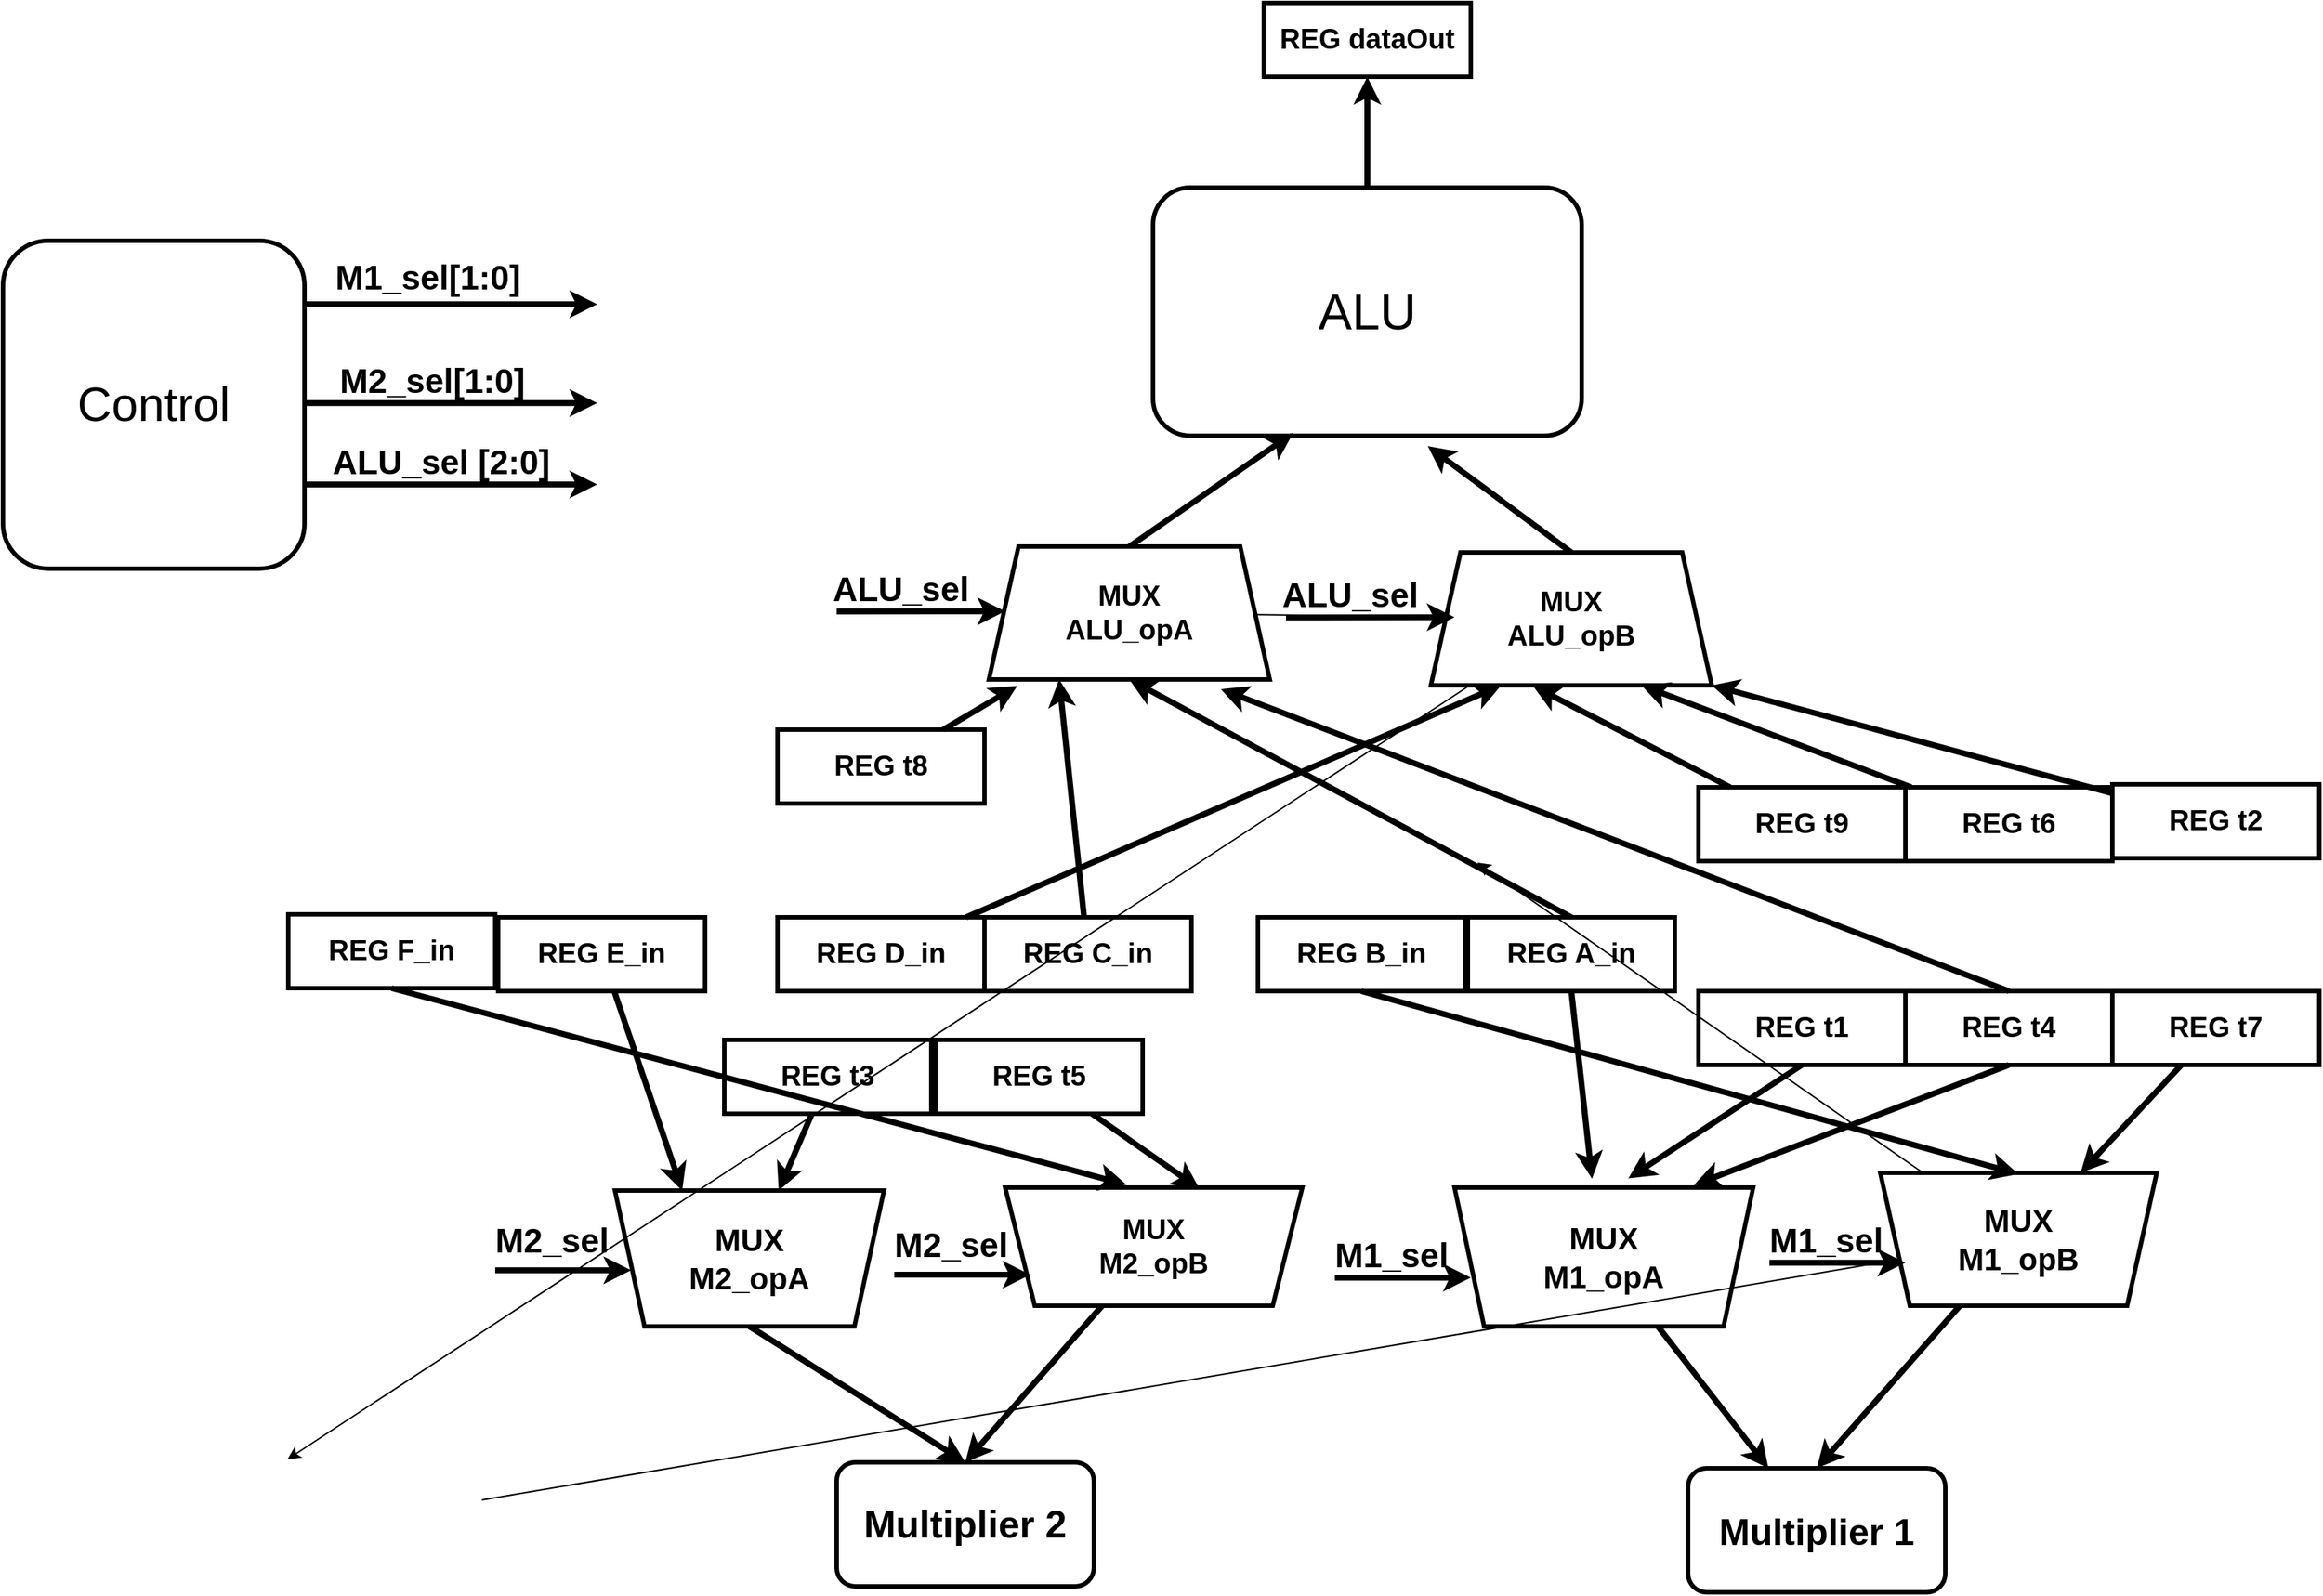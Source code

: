 <mxfile>
    <diagram id="VHv5Z9Z1dYZAGBWm9VqF" name="Page-1">
        <mxGraphModel dx="2000" dy="2868" grid="0" gridSize="10" guides="1" tooltips="1" connect="1" arrows="1" fold="1" page="0" pageScale="1" pageWidth="850" pageHeight="1100" background="#FFFFFF" math="0" shadow="0">
            <root>
                <mxCell id="0"/>
                <mxCell id="1" parent="0"/>
                <mxCell id="2" value="&lt;font style=&quot;font-size: 25px;&quot; color=&quot;#000000&quot;&gt;&lt;b&gt;Multiplier 1&lt;/b&gt;&lt;/font&gt;" style="rounded=1;whiteSpace=wrap;html=1;fillColor=none;strokeColor=#000000;strokeWidth=3;" parent="1" vertex="1">
                    <mxGeometry x="1112" y="276" width="174" height="84" as="geometry"/>
                </mxCell>
                <mxCell id="88" style="edgeStyle=none;html=1;entryX=0.5;entryY=1;entryDx=0;entryDy=0;strokeColor=#000000;strokeWidth=4;fontSize=34;fontColor=#000000;" edge="1" parent="1" source="4" target="33">
                    <mxGeometry relative="1" as="geometry"/>
                </mxCell>
                <mxCell id="4" value="&lt;font style=&quot;font-size: 34px;&quot; color=&quot;#000000&quot;&gt;ALU&lt;/font&gt;" style="rounded=1;whiteSpace=wrap;html=1;fillColor=none;strokeColor=#000000;strokeWidth=3;" parent="1" vertex="1">
                    <mxGeometry x="750" y="-591" width="290" height="168" as="geometry"/>
                </mxCell>
                <mxCell id="8" value="" style="edgeStyle=none;html=1;fontSize=19;fontColor=#000000;startArrow=none;" parent="1" edge="1" source="12">
                    <mxGeometry relative="1" as="geometry">
                        <mxPoint x="296" y="297.526" as="sourcePoint"/>
                        <mxPoint x="969.549" y="-134" as="targetPoint"/>
                    </mxGeometry>
                </mxCell>
                <mxCell id="10" value="" style="edgeStyle=none;html=1;fontSize=19;fontColor=#000000;startArrow=none;" parent="1" source="11" edge="1">
                    <mxGeometry relative="1" as="geometry">
                        <mxPoint x="164.444" y="270" as="targetPoint"/>
                    </mxGeometry>
                </mxCell>
                <mxCell id="78" style="edgeStyle=none;html=1;exitX=0.5;exitY=0;exitDx=0;exitDy=0;entryX=0.327;entryY=0.989;entryDx=0;entryDy=0;entryPerimeter=0;strokeColor=#000000;strokeWidth=4;fontSize=23;fontColor=#000000;" edge="1" parent="1" source="9" target="4">
                    <mxGeometry relative="1" as="geometry"/>
                </mxCell>
                <mxCell id="9" value="&lt;b&gt;MUX &lt;br&gt;ALU_opA&lt;/b&gt;" style="shape=trapezoid;perimeter=trapezoidPerimeter;whiteSpace=wrap;html=1;fixedSize=1;rounded=0;strokeColor=#000000;strokeWidth=3;fontSize=19;fontColor=#000000;fillColor=none;rotation=0;direction=east;" parent="1" vertex="1">
                    <mxGeometry x="639" y="-348" width="190" height="90" as="geometry"/>
                </mxCell>
                <mxCell id="69" style="edgeStyle=none;html=1;strokeColor=#000000;strokeWidth=4;fontSize=23;fontColor=#000000;" edge="1" parent="1" source="13" target="2">
                    <mxGeometry relative="1" as="geometry"/>
                </mxCell>
                <mxCell id="13" value="&lt;font style=&quot;font-size: 21px;&quot;&gt;&lt;b&gt;MUX &lt;br&gt;M1_opA&lt;/b&gt;&lt;/font&gt;" style="shape=trapezoid;perimeter=trapezoidPerimeter;whiteSpace=wrap;html=1;fixedSize=1;rounded=0;strokeColor=#000000;strokeWidth=3;fontSize=19;fontColor=#000000;fillColor=none;rotation=0;direction=west;" vertex="1" parent="1">
                    <mxGeometry x="954" y="86" width="202" height="94" as="geometry"/>
                </mxCell>
                <mxCell id="76" style="edgeStyle=none;html=1;entryX=0.5;entryY=0;entryDx=0;entryDy=0;strokeColor=#000000;strokeWidth=4;fontSize=23;fontColor=#000000;" edge="1" parent="1" source="14" target="63">
                    <mxGeometry relative="1" as="geometry"/>
                </mxCell>
                <mxCell id="14" value="&lt;font style=&quot;font-size: 19px;&quot;&gt;&lt;b&gt;MUX &lt;br&gt;M2_opB&lt;/b&gt;&lt;/font&gt;" style="shape=trapezoid;perimeter=trapezoidPerimeter;whiteSpace=wrap;html=1;fixedSize=1;rounded=0;strokeColor=#000000;strokeWidth=3;fontSize=19;fontColor=#000000;fillColor=none;rotation=0;direction=west;" vertex="1" parent="1">
                    <mxGeometry x="650" y="86" width="201" height="80" as="geometry"/>
                </mxCell>
                <mxCell id="75" style="edgeStyle=none;html=1;exitX=0.5;exitY=0;exitDx=0;exitDy=0;entryX=0.5;entryY=0;entryDx=0;entryDy=0;strokeColor=#000000;strokeWidth=4;fontSize=23;fontColor=#000000;" edge="1" parent="1" source="15" target="63">
                    <mxGeometry relative="1" as="geometry"/>
                </mxCell>
                <mxCell id="15" value="&lt;font style=&quot;font-size: 21px;&quot;&gt;&lt;b&gt;MUX &lt;br&gt;M2_opA&lt;/b&gt;&lt;/font&gt;" style="shape=trapezoid;perimeter=trapezoidPerimeter;whiteSpace=wrap;html=1;fixedSize=1;rounded=0;strokeColor=#000000;strokeWidth=3;fontSize=19;fontColor=#000000;fillColor=none;rotation=0;direction=west;" vertex="1" parent="1">
                    <mxGeometry x="386" y="88" width="182" height="92" as="geometry"/>
                </mxCell>
                <mxCell id="60" style="edgeStyle=none;html=1;exitX=0.5;exitY=1;exitDx=0;exitDy=0;strokeColor=#000000;strokeWidth=4;fontSize=23;fontColor=#000000;entryX=0.198;entryY=1.019;entryDx=0;entryDy=0;entryPerimeter=0;" edge="1" parent="1" source="17" target="13">
                    <mxGeometry relative="1" as="geometry">
                        <mxPoint x="1055" y="86" as="targetPoint"/>
                    </mxGeometry>
                </mxCell>
                <mxCell id="81" style="edgeStyle=none;html=1;entryX=0.826;entryY=1.073;entryDx=0;entryDy=0;entryPerimeter=0;strokeColor=#000000;strokeWidth=4;fontSize=23;fontColor=#000000;exitX=0.5;exitY=0;exitDx=0;exitDy=0;" edge="1" parent="1" source="17" target="9">
                    <mxGeometry relative="1" as="geometry"/>
                </mxCell>
                <mxCell id="17" value="&lt;b&gt;&lt;font style=&quot;font-size: 19px;&quot; color=&quot;#000000&quot;&gt;REG t4&lt;/font&gt;&lt;span style=&quot;color: rgba(0, 0, 0, 0); font-family: monospace; text-align: start; font-size: 0px;&quot;&gt;%3CmxGraphModel%3E%3Croot%3E%3CmxCell%20id%3D%220%22%2F%3E%3CmxCell%20id%3D%221%22%20parent%3D%220%22%2F%3E%3CmxCell%20id%3D%222%22%20value%3D%22%26lt%3Bfont%20style%3D%26quot%3Bfont-size%3A%2019px%3B%26quot%3B%20color%3D%26quot%3B%23000000%26quot%3B%26gt%3BMultiplier%201%26lt%3B%2Ffont%26gt%3B%22%20style%3D%22rounded%3D1%3BwhiteSpace%3Dwrap%3Bhtml%3D1%3BfillColor%3Dnone%3BstrokeColor%3D%23000000%3BstrokeWidth%3D3%3B%22%20vertex%3D%221%22%20parent%3D%221%22%3E%3CmxGeometry%20x%3D%22220%22%20y%3D%22680%22%20width%3D%22140%22%20height%3D%2250%22%20as%3D%22geometry%22%2F%3E%3C%2FmxCell%3E%3C%2Froot%3E%3C%2FmxGraphModel%3E&lt;/span&gt;&lt;/b&gt;" style="rounded=0;whiteSpace=wrap;html=1;fillColor=none;strokeColor=#000000;strokeWidth=3;" vertex="1" parent="1">
                    <mxGeometry x="1259" y="-47" width="140" height="50" as="geometry"/>
                </mxCell>
                <mxCell id="74" style="edgeStyle=none;html=1;strokeColor=#000000;strokeWidth=4;fontSize=23;fontColor=#000000;entryX=0.346;entryY=0.989;entryDx=0;entryDy=0;entryPerimeter=0;" edge="1" parent="1" source="18" target="14">
                    <mxGeometry relative="1" as="geometry"/>
                </mxCell>
                <mxCell id="18" value="&lt;b&gt;&lt;font style=&quot;font-size: 19px;&quot; color=&quot;#000000&quot;&gt;REG t5&lt;/font&gt;&lt;span style=&quot;color: rgba(0, 0, 0, 0); font-family: monospace; font-size: 0px; text-align: start;&quot;&gt;%3CmxGraphModel%3E%3Croot%3E%3CmxCell%20id%3D%220%22%2F%3E%3CmxCell%20id%3D%221%22%20parent%3D%220%22%2F%3E%3CmxCell%20id%3D%222%22%20value%3D%22%26lt%3Bfont%20style%3D%26quot%3Bfont-size%3A%2019px%3B%26quot%3B%20color%3D%26quot%3B%23000000%26quot%3B%26gt%3BMultiplier%201%26lt%3B%2Ffont%26gt%3B%22%20style%3D%22rounded%3D1%3BwhiteSpace%3Dwrap%3Bhtml%3D1%3BfillColor%3Dnone%3BstrokeColor%3D%23000000%3BstrokeWidth%3D3%3B%22%20vertex%3D%221%22%20parent%3D%221%22%3E%3CmxGeometry%20x%3D%22220%22%20y%3D%22680%22%20width%3D%22140%22%20height%3D%2250%22%20as%3D%22geometry%22%2F%3E%3C%2FmxCell%3E%3C%2Froot%3E%3C%2FmxGraphModel%3E&lt;/span&gt;&lt;/b&gt;" style="rounded=0;whiteSpace=wrap;html=1;fillColor=none;strokeColor=#000000;strokeWidth=3;" vertex="1" parent="1">
                    <mxGeometry x="603" y="-14" width="140" height="50" as="geometry"/>
                </mxCell>
                <mxCell id="85" style="edgeStyle=none;html=1;entryX=0.75;entryY=1;entryDx=0;entryDy=0;strokeColor=#000000;strokeWidth=4;fontSize=23;fontColor=#000000;" edge="1" parent="1" source="19" target="11">
                    <mxGeometry relative="1" as="geometry"/>
                </mxCell>
                <mxCell id="19" value="&lt;b&gt;&lt;font style=&quot;font-size: 19px;&quot; color=&quot;#000000&quot;&gt;REG t6&lt;/font&gt;&lt;span style=&quot;color: rgba(0, 0, 0, 0); font-family: monospace; font-size: 0px; text-align: start;&quot;&gt;%3E%3Croot%3E%3CmxCell%20id%3D%220%22%2F%3E%3CmxCell%20id%3D%221%22%20parent%3D%220%22%2F%3E%3CmxCell%20id%3D%222%22%20value%3D%22%26lt%3Bfont%20style%3D%26quot%3Bfont-size%3A%2019px%3B%26quot%3B%20color%3D%26quot%3B%23000000%26quot%3B%26gt%3BMultiplier%201%26lt%3B%2Ffont%26gt%3B%22%20style%3D%22rounded%3D1%3BwhiteSpace%3Dwrap%3Bhtml%3D1%3BfillColor%3Dnone%3BstrokeColor%3D%23000000%3BstrokeWidth%3D3%3B%22%20vertex%3D%221%22%20parent%3D%221%22%3E%3CmxGeometry%20x%3D%22220%22%20y%3D%22680%22%20width%3D%22140%22%20height%3D%2250%22%20as%3D%22geometry%22%2F%3E%3C%2FmxCell%3E%3C%2Froot%3E%3C%2FmxGraphModel%3E&lt;/span&gt;&lt;/b&gt;" style="rounded=0;whiteSpace=wrap;html=1;fillColor=none;strokeColor=#000000;strokeWidth=3;" vertex="1" parent="1">
                    <mxGeometry x="1259" y="-185" width="140" height="50" as="geometry"/>
                </mxCell>
                <mxCell id="59" style="edgeStyle=none;html=1;exitX=0.5;exitY=1;exitDx=0;exitDy=0;strokeColor=#000000;strokeWidth=4;fontSize=23;fontColor=#000000;entryX=0.418;entryY=1.066;entryDx=0;entryDy=0;entryPerimeter=0;" edge="1" parent="1" source="20" target="13">
                    <mxGeometry relative="1" as="geometry">
                        <mxPoint x="1094" y="86" as="targetPoint"/>
                    </mxGeometry>
                </mxCell>
                <mxCell id="20" value="&lt;b&gt;&lt;font style=&quot;font-size: 19px;&quot; color=&quot;#000000&quot;&gt;REG t1&lt;/font&gt;&lt;span style=&quot;color: rgba(0, 0, 0, 0); font-family: monospace; text-align: start; font-size: 0px;&quot;&gt;%3CmxGraphModel%3E%3Croot%3E%3CmxCell%20id%3D%220%22%2F%3E%3CmxCell%20id%3D%221%22%20parent%3D%220%22%2F%3E%3CmxCell%20id%3D%222%22%20value%3D%22%26lt%3Bfont%20style%3D%26quot%3Bfont-size%3A%2019px%3B%26quot%3B%20color%3D%26quot%3B%23000000%26quot%3B%26gt%3BMultiplier%201%26lt%3B%2Ffont%26gt%3B%22%20style%3D%22rounded%3D1%3BwhiteSpace%3Dwrap%3Bhtml%3D1%3BfillColor%3Dnone%3BstrokeColor%3D%23000000%3BstrokeWidth%3D3%3B%22%20vertex%3D%221%22%20parent%3D%221%22%3E%3CmxGeometry%20x%3D%22220%22%20y%3D%22680%22%20width%3D%22140%22%20height%3D%2250%22%20as%3D%22geometry%22%2F%3E%3C%2FmxCell%3E%3C%2Froot%3E%3C%2FmxGraphModel%3E&lt;/span&gt;&lt;/b&gt;" style="rounded=0;whiteSpace=wrap;html=1;fillColor=none;strokeColor=#000000;strokeWidth=3;" vertex="1" parent="1">
                    <mxGeometry x="1119" y="-47" width="140" height="50" as="geometry"/>
                </mxCell>
                <mxCell id="86" style="edgeStyle=none;html=1;entryX=1;entryY=1;entryDx=0;entryDy=0;strokeColor=#000000;strokeWidth=4;fontSize=23;fontColor=#000000;" edge="1" parent="1" source="21" target="11">
                    <mxGeometry relative="1" as="geometry"/>
                </mxCell>
                <mxCell id="21" value="&lt;b&gt;&lt;font style=&quot;font-size: 19px;&quot; color=&quot;#000000&quot;&gt;REG t2&lt;/font&gt;&lt;span style=&quot;color: rgba(0, 0, 0, 0); font-family: monospace; font-size: 0px; text-align: start;&quot;&gt;%3CmxGraphModel%3E%3Croot%3E%3CmxCell%20id%3D%220%22%2F%3E%3CmxCell%20id%3D%221%22%20parent%3D%220%22%2F%3E%3CmxCell%20id%3D%222%22%20value%3D%22%26lt%3Bfont%20style%3D%26quot%3Bfont-size%3A%2019px%3B%26quot%3B%20color%3D%26quot%3B%23000000%26quot%3B%26gt%3BMultiplier%201%26lt%3B%2Ffont%26gt%3B%22%20style%3D%22rounded%3D1%3BwhiteSpace%3Dwrap%3Bhtml%3D1%3BfillColor%3Dnone%3BstrokeColor%3D%23000000%3BstrokeWidth%3D3%3B%22%20vertex%3D%221%22%20parent%3D%221%22%3E%3CmxGeometry%20x%3D%22220%22%20y%3D%22680%22%20width%3D%22140%22%20height%3D%2250%22%20as%3D%22geometry%22%2F%3E%3C%2FmxCell%3E%3C%2Froot%3E%3C%2FmxGraphModel%3E&lt;/span&gt;&lt;/b&gt;" style="rounded=0;whiteSpace=wrap;html=1;fillColor=none;strokeColor=#000000;strokeWidth=3;" vertex="1" parent="1">
                    <mxGeometry x="1399" y="-187" width="140" height="50" as="geometry"/>
                </mxCell>
                <mxCell id="72" style="edgeStyle=none;html=1;strokeColor=#000000;strokeWidth=4;fontSize=23;fontColor=#000000;" edge="1" parent="1" source="22" target="15">
                    <mxGeometry relative="1" as="geometry"/>
                </mxCell>
                <mxCell id="22" value="&lt;b&gt;&lt;font style=&quot;font-size: 19px;&quot; color=&quot;#000000&quot;&gt;REG t3&lt;/font&gt;&lt;span style=&quot;color: rgba(0, 0, 0, 0); font-family: monospace; font-size: 0px; text-align: start;&quot;&gt;3CmxGraphModel%3E%3Croot%3E%3CmxCell%20id%3D%220%22%2F%3E%3CmxCell%20id%3D%221%22%20parent%3D%220%22%2F%3E%3CmxCell%20id%3D%222%22%20value%3D%22%26lt%3Bfont%20style%3D%26quot%3Bfont-size%3A%2019px%3B%26quot%3B%20color%3D%26quot%3B%23000000%26quot%3B%26gt%3BMultiplier%201%26lt%3B%2Ffont%26gt%3B%22%20style%3D%22rounded%3D1%3BwhiteSpace%3Dwrap%3Bhtml%3D1%3BfillColor%3Dnone%3BstrokeColor%3D%23000000%3BstrokeWidth%3D3%3B%22%20vertex%3D%221%22%20parent%3D%221%22%3E%3CmxGeometry%20x%3D%22220%22%20y%3D%22680%22%20width%3D%22140%22%20height%3D%2250%22%20as%3D%22geometry%22%2F%3E%3C%2FmxCell%3E%3C%2Froot%3E%3C%2FmxGraphModel%3E&lt;/span&gt;&lt;/b&gt;" style="rounded=0;whiteSpace=wrap;html=1;fillColor=none;strokeColor=#000000;strokeWidth=3;" vertex="1" parent="1">
                    <mxGeometry x="460" y="-14" width="140" height="50" as="geometry"/>
                </mxCell>
                <mxCell id="62" style="edgeStyle=none;html=1;strokeColor=#000000;strokeWidth=4;fontSize=23;fontColor=#000000;" edge="1" parent="1" source="23" target="12">
                    <mxGeometry relative="1" as="geometry"/>
                </mxCell>
                <mxCell id="23" value="&lt;b&gt;&lt;font style=&quot;font-size: 19px;&quot; color=&quot;#000000&quot;&gt;REG t7&lt;/font&gt;&lt;span style=&quot;color: rgba(0, 0, 0, 0); font-family: monospace; font-size: 0px; text-align: start;&quot;&gt;%3CmxGraphModel%3E%3Croot%3E%3CmxCell%20id%3D%220%22%2F%3E%3CmxCell%20id%3D%221%22%20parent%3D%220%22%2F%3E%3CmxCell%20id%3D%222%22%20value%3D%22%26lt%3Bfont%20style%3D%26quot%3Bfont-size%3A%2019px%3B%26quot%3B%20color%3D%26quot%3B%23000000%26quot%3B%26gt%3BMultiplier%201%26lt%3B%2Ffont%26gt%3B%22%20style%3D%22rounded%3D1%3BwhiteSpace%3Dwrap%3Bhtml%3D1%3BfillColor%3Dnone%3BstrokeColor%3D%23000000%3BstrokeWidth%3D3%3B%22%20vertex%3D%221%22%20parent%3D%221%22%3E%3CmxGeometry%20x%3D%22220%22%20y%3D%22680%22%20width%3D%22140%22%20height%3D%2250%22%20as%3D%22geometry%22%2F%3E%3C%2FmxCell%3E%3C%2Froot%3E%3C%2FmxGraphModel%3E&lt;/span&gt;&lt;/b&gt;" style="rounded=0;whiteSpace=wrap;html=1;fillColor=none;strokeColor=#000000;strokeWidth=3;" vertex="1" parent="1">
                    <mxGeometry x="1399" y="-47" width="140" height="50" as="geometry"/>
                </mxCell>
                <mxCell id="82" style="edgeStyle=none;html=1;entryX=0.101;entryY=1.048;entryDx=0;entryDy=0;entryPerimeter=0;strokeColor=#000000;strokeWidth=4;fontSize=23;fontColor=#000000;" edge="1" parent="1" source="24" target="9">
                    <mxGeometry relative="1" as="geometry"/>
                </mxCell>
                <mxCell id="24" value="&lt;b&gt;&lt;font style=&quot;font-size: 19px;&quot; color=&quot;#000000&quot;&gt;REG t8&lt;/font&gt;&lt;span style=&quot;color: rgba(0, 0, 0, 0); font-family: monospace; font-size: 0px; text-align: start;&quot;&gt;%3CmxGraphModel%3E%3Croot%3E%3CmxCell%20id%3D%220%22%2F%3E%3CmxCell%20id%3D%221%22%20parent%3D%220%22%2F%3E%3CmxCell%20id%3D%222%22%20value%3D%22%26lt%3Bfont%20style%3D%26quot%3Bfont-size%3A%2019px%3B%26quot%3B%20color%3D%26quot%3B%23000000%26quot%3B%26gt%3BMultiplier%201%26lt%3B%2Ffont%26gt%3B%22%20style%3D%22rounded%3D1%3BwhiteSpace%3Dwrap%3Bhtml%3D1%3BfillColor%3Dnone%3BstrokeColor%3D%23000000%3BstrokeWidth%3D3%3B%22%20vertex%3D%221%22%20parent%3D%221%22%3E%3CmxGeometry%20x%3D%22220%22%20y%3D%22680%22%20width%3D%22140%22%20height%3D%2250%22%20as%3D%22geometry%22%2F%3E%3C%2FmxCell%3E%3C%2Froot%3E%3C%2FmxGraphModel%3E&lt;/span&gt;&lt;/b&gt;" style="rounded=0;whiteSpace=wrap;html=1;fillColor=none;strokeColor=#000000;strokeWidth=3;" vertex="1" parent="1">
                    <mxGeometry x="496" y="-224" width="140" height="50" as="geometry"/>
                </mxCell>
                <mxCell id="84" style="edgeStyle=none;html=1;entryX=0.364;entryY=1.005;entryDx=0;entryDy=0;entryPerimeter=0;strokeColor=#000000;strokeWidth=4;fontSize=23;fontColor=#000000;" edge="1" parent="1" source="25" target="11">
                    <mxGeometry relative="1" as="geometry"/>
                </mxCell>
                <mxCell id="25" value="&lt;b&gt;&lt;font style=&quot;font-size: 19px;&quot; color=&quot;#000000&quot;&gt;REG t9&lt;/font&gt;&lt;span style=&quot;color: rgba(0, 0, 0, 0); font-family: monospace; font-size: 0px; text-align: start;&quot;&gt;%3E%3Croot%3E%3CmxCell%20id%3D%220%22%2F%3E%3CmxCell%20id%3D%221%22%20parent%3D%220%22%2F%3E%3CmxCell%20id%3D%222%22%20value%3D%22%26lt%3Bfont%20style%3D%26quot%3Bfont-size%3A%2019px%3B%26quot%3B%20color%3D%26quot%3B%23000000%26quot%3B%26gt%3BMultiplier%201%26lt%3B%2Ffont%26gt%3B%22%20style%3D%22rounded%3D1%3BwhiteSpace%3Dwrap%3Bhtml%3D1%3BfillColor%3Dnone%3BstrokeColor%3D%23000000%3BstrokeWidth%3D3%3B%22%20vertex%3D%221%22%20parent%3D%221%22%3E%3CmxGeometry%20x%3D%22220%22%20y%3D%22680%22%20width%3D%22140%22%20height%3D%2250%22%20as%3D%22geometry%22%2F%3E%3C%2FmxCell%3E%3C%2Froot%3E%3C%2FmxGraphModel%3E&lt;/span&gt;&lt;/b&gt;" style="rounded=0;whiteSpace=wrap;html=1;fillColor=none;strokeColor=#000000;strokeWidth=3;" vertex="1" parent="1">
                    <mxGeometry x="1119" y="-185" width="140" height="50" as="geometry"/>
                </mxCell>
                <mxCell id="58" style="edgeStyle=none;html=1;exitX=0.5;exitY=1;exitDx=0;exitDy=0;strokeColor=#000000;strokeWidth=4;fontSize=23;fontColor=#000000;" edge="1" parent="1" source="26">
                    <mxGeometry relative="1" as="geometry">
                        <mxPoint x="1047" y="80" as="targetPoint"/>
                    </mxGeometry>
                </mxCell>
                <mxCell id="80" style="edgeStyle=none;html=1;exitX=0.5;exitY=0;exitDx=0;exitDy=0;entryX=0.5;entryY=1;entryDx=0;entryDy=0;strokeColor=#000000;strokeWidth=4;fontSize=23;fontColor=#000000;" edge="1" parent="1" source="26" target="9">
                    <mxGeometry relative="1" as="geometry"/>
                </mxCell>
                <mxCell id="26" value="&lt;b&gt;&lt;font style=&quot;font-size: 19px;&quot; color=&quot;#000000&quot;&gt;REG A_in&lt;/font&gt;&lt;span style=&quot;color: rgba(0, 0, 0, 0); font-family: monospace; font-size: 0px; text-align: start;&quot;&gt;%3E%3Croot%3E%3CmxCell%20id%3D%220%22%2F%3E%3CmxCell%20id%3D%221%22%20parent%3D%220%22%2F%3E%3CmxCell%20id%3D%222%22%20value%3D%22%26lt%3Bfont%20style%3D%26quot%3Bfont-size%3A%2019px%3B%26quot%3B%20color%3D%26quot%3B%23000000%26quot%3B%26gt%3BMultiplier%201%26lt%3B%2Ffont%26gt%3B%22%20style%3D%22rounded%3D1%3BwhiteSpace%3Dwrap%3Bhtml%3D1%3BfillColor%3Dnone%3BstrokeColor%3D%23000000%3BstrokeWidth%3D3%3B%22%20vertex%3D%221%22%20parent%3D%221%22%3E%3CmxGeometry%20x%3D%22220%22%20y%3D%22680%22%20width%3D%22140%22%20height%3D%2250%22%20as%3D%22geometry%22%2F%3E%3C%2FmxCell%3E%3C%2Froot%3E%3C%2FmxGraphModel%3E&lt;/span&gt;&lt;/b&gt;" style="rounded=0;whiteSpace=wrap;html=1;fillColor=none;strokeColor=#000000;strokeWidth=3;" vertex="1" parent="1">
                    <mxGeometry x="963" y="-97" width="140" height="50" as="geometry"/>
                </mxCell>
                <mxCell id="61" style="edgeStyle=none;html=1;entryX=0.501;entryY=0.991;entryDx=0;entryDy=0;strokeColor=#000000;strokeWidth=4;fontSize=23;fontColor=#000000;entryPerimeter=0;exitX=0.5;exitY=1;exitDx=0;exitDy=0;" edge="1" parent="1" source="27" target="12">
                    <mxGeometry relative="1" as="geometry"/>
                </mxCell>
                <mxCell id="27" value="&lt;b&gt;&lt;font style=&quot;font-size: 19px;&quot; color=&quot;#000000&quot;&gt;REG B_in&lt;/font&gt;&lt;span style=&quot;color: rgba(0, 0, 0, 0); font-family: monospace; font-size: 0px; text-align: start;&quot;&gt;%3E%3Croot%3E%3CmxCell%20id%3D%220%22%2F%3E%3CmxCell%20id%3D%221%22%20parent%3D%220%22%2F%3E%3CmxCell%20id%3D%222%22%20value%3D%22%26lt%3Bfont%20style%3D%26quot%3Bfont-size%3A%2019px%3B%26quot%3B%20color%3D%26quot%3B%23000000%26quot%3B%26gt%3BMultiplier%201%26lt%3B%2Ffont%26gt%3B%22%20style%3D%22rounded%3D1%3BwhiteSpace%3Dwrap%3Bhtml%3D1%3BfillColor%3Dnone%3BstrokeColor%3D%23000000%3BstrokeWidth%3D3%3B%22%20vertex%3D%221%22%20parent%3D%221%22%3E%3CmxGeometry%20x%3D%22220%22%20y%3D%22680%22%20width%3D%22140%22%20height%3D%2250%22%20as%3D%22geometry%22%2F%3E%3C%2FmxCell%3E%3C%2Froot%3E%3C%2FmxGraphModel%3E&lt;/span&gt;&lt;/b&gt;" style="rounded=0;whiteSpace=wrap;html=1;fillColor=none;strokeColor=#000000;strokeWidth=3;" vertex="1" parent="1">
                    <mxGeometry x="821" y="-97" width="140" height="50" as="geometry"/>
                </mxCell>
                <mxCell id="79" style="edgeStyle=none;html=1;entryX=0.25;entryY=1;entryDx=0;entryDy=0;strokeColor=#000000;strokeWidth=4;fontSize=23;fontColor=#000000;" edge="1" parent="1" source="28" target="9">
                    <mxGeometry relative="1" as="geometry"/>
                </mxCell>
                <mxCell id="28" value="&lt;b&gt;&lt;font style=&quot;font-size: 19px;&quot; color=&quot;#000000&quot;&gt;REG C_in&lt;/font&gt;&lt;span style=&quot;color: rgba(0, 0, 0, 0); font-family: monospace; font-size: 0px; text-align: start;&quot;&gt;%3E%3Croot%3E%3CmxCell%20id%3D%220%22%2F%3E%3CmxCell%20id%3D%221%22%20parent%3D%220%22%2F%3E%3CmxCell%20id%3D%222%22%20value%3D%22%26lt%3Bfont%20style%3D%26quot%3Bfont-size%3A%2019px%3B%26quot%3B%20color%3D%26quot%3B%23000000%26quot%3B%26gt%3BMultiplier%201%26lt%3B%2Ffont%26gt%3B%22%20style%3D%22rounded%3D1%3BwhiteSpace%3Dwrap%3Bhtml%3D1%3BfillColor%3Dnone%3BstrokeColor%3D%23000000%3BstrokeWidth%3D3%3B%22%20vertex%3D%221%22%20parent%3D%221%22%3E%3CmxGeometry%20x%3D%22220%22%20y%3D%22680%22%20width%3D%22140%22%20height%3D%2250%22%20as%3D%22geometry%22%2F%3E%3C%2FmxCell%3E%3C%2Froot%3E%3C%2FmxGraphModel%3E&lt;/span&gt;&lt;/b&gt;" style="rounded=0;whiteSpace=wrap;html=1;fillColor=none;strokeColor=#000000;strokeWidth=3;" vertex="1" parent="1">
                    <mxGeometry x="636" y="-97" width="140" height="50" as="geometry"/>
                </mxCell>
                <mxCell id="83" style="edgeStyle=none;html=1;entryX=0.25;entryY=1;entryDx=0;entryDy=0;strokeColor=#000000;strokeWidth=4;fontSize=23;fontColor=#000000;" edge="1" parent="1" source="29" target="11">
                    <mxGeometry relative="1" as="geometry"/>
                </mxCell>
                <mxCell id="29" value="&lt;b&gt;&lt;font style=&quot;font-size: 19px;&quot; color=&quot;#000000&quot;&gt;REG D_in&lt;/font&gt;&lt;span style=&quot;color: rgba(0, 0, 0, 0); font-family: monospace; font-size: 0px; text-align: start;&quot;&gt;%3E%3Croot%3E%3CmxCell%20id%3D%220%22%2F%3E%3CmxCell%20id%3D%221%22%20parent%3D%220%22%2F%3E%3CmxCell%20id%3D%222%22%20value%3D%22%26lt%3Bfont%20style%3D%26quot%3Bfont-size%3A%2019px%3B%26quot%3B%20color%3D%26quot%3B%23000000%26quot%3B%26gt%3BMultiplier%201%26lt%3B%2Ffont%26gt%3B%22%20style%3D%22rounded%3D1%3BwhiteSpace%3Dwrap%3Bhtml%3D1%3BfillColor%3Dnone%3BstrokeColor%3D%23000000%3BstrokeWidth%3D3%3B%22%20vertex%3D%221%22%20parent%3D%221%22%3E%3CmxGeometry%20x%3D%22220%22%20y%3D%22680%22%20width%3D%22140%22%20height%3D%2250%22%20as%3D%22geometry%22%2F%3E%3C%2FmxCell%3E%3C%2Froot%3E%3C%2FmxGraphModel%3E&lt;/span&gt;&lt;/b&gt;" style="rounded=0;whiteSpace=wrap;html=1;fillColor=none;strokeColor=#000000;strokeWidth=3;" vertex="1" parent="1">
                    <mxGeometry x="496" y="-97" width="140" height="50" as="geometry"/>
                </mxCell>
                <mxCell id="71" style="edgeStyle=none;html=1;entryX=0.75;entryY=1;entryDx=0;entryDy=0;strokeColor=#000000;strokeWidth=4;fontSize=23;fontColor=#000000;" edge="1" parent="1" source="30" target="15">
                    <mxGeometry relative="1" as="geometry"/>
                </mxCell>
                <mxCell id="30" value="&lt;b&gt;&lt;font style=&quot;font-size: 19px;&quot; color=&quot;#000000&quot;&gt;REG E_in&lt;/font&gt;&lt;span style=&quot;color: rgba(0, 0, 0, 0); font-family: monospace; font-size: 0px; text-align: start;&quot;&gt;%3E%3Croot%3E%3CmxCell%20id%3D%220%22%2F%3E%3CmxCell%20id%3D%221%22%20parent%3D%220%22%2F%3E%3CmxCell%20id%3D%222%22%20value%3D%22%26lt%3Bfont%20style%3D%26quot%3Bfont-size%3A%2019px%3B%26quot%3B%20color%3D%26quot%3B%23000000%26quot%3B%26gt%3BMultiplier%201%26lt%3B%2Ffont%26gt%3B%22%20style%3D%22rounded%3D1%3BwhiteSpace%3Dwrap%3Bhtml%3D1%3BfillColor%3Dnone%3BstrokeColor%3D%23000000%3BstrokeWidth%3D3%3B%22%20vertex%3D%221%22%20parent%3D%221%22%3E%3CmxGeometry%20x%3D%22220%22%20y%3D%22680%22%20width%3D%22140%22%20height%3D%2250%22%20as%3D%22geometry%22%2F%3E%3C%2FmxCell%3E%3C%2Froot%3E%3C%2FmxGraphModel%3E&lt;/span&gt;&lt;/b&gt;" style="rounded=0;whiteSpace=wrap;html=1;fillColor=none;strokeColor=#000000;strokeWidth=3;" vertex="1" parent="1">
                    <mxGeometry x="307" y="-97" width="140" height="50" as="geometry"/>
                </mxCell>
                <mxCell id="73" style="edgeStyle=none;html=1;exitX=0.5;exitY=1;exitDx=0;exitDy=0;strokeColor=#000000;strokeWidth=4;fontSize=23;fontColor=#000000;" edge="1" parent="1" source="31">
                    <mxGeometry relative="1" as="geometry">
                        <mxPoint x="732" y="84" as="targetPoint"/>
                    </mxGeometry>
                </mxCell>
                <mxCell id="31" value="&lt;b&gt;&lt;font style=&quot;font-size: 19px;&quot; color=&quot;#000000&quot;&gt;REG F_in&lt;/font&gt;&lt;span style=&quot;color: rgba(0, 0, 0, 0); font-family: monospace; font-size: 0px; text-align: start;&quot;&gt;%3E%3Croot%3E%3CmxCell%20id%3D%220%22%2F%3E%3CmxCell%20id%3D%221%22%20parent%3D%220%22%2F%3E%3CmxCell%20id%3D%222%22%20value%3D%22%26lt%3Bfont%20style%3D%26quot%3Bfont-size%3A%2019px%3B%26quot%3B%20color%3D%26quot%3B%23000000%26quot%3B%26gt%3BMultiplier%201%26lt%3B%2Ffont%26gt%3B%22%20style%3D%22rounded%3D1%3BwhiteSpace%3Dwrap%3Bhtml%3D1%3BfillColor%3Dnone%3BstrokeColor%3D%23000000%3BstrokeWidth%3D3%3B%22%20vertex%3D%221%22%20parent%3D%221%22%3E%3CmxGeometry%20x%3D%22220%22%20y%3D%22680%22%20width%3D%22140%22%20height%3D%2250%22%20as%3D%22geometry%22%2F%3E%3C%2FmxCell%3E%3C%2Froot%3E%3C%2FmxGraphModel%3E&lt;/span&gt;&lt;/b&gt;" style="rounded=0;whiteSpace=wrap;html=1;fillColor=none;strokeColor=#000000;strokeWidth=3;" vertex="1" parent="1">
                    <mxGeometry x="165" y="-99" width="140" height="50" as="geometry"/>
                </mxCell>
                <mxCell id="33" value="&lt;b&gt;&lt;font style=&quot;font-size: 19px;&quot; color=&quot;#000000&quot;&gt;REG dataOut&lt;/font&gt;&lt;span style=&quot;color: rgba(0, 0, 0, 0); font-family: monospace; font-size: 0px; text-align: start;&quot;&gt;%3E%3Croot%3E%3CmxCell%20id%3D%220%22%2F%3E%3CmxCell%20id%3D%221%22%20parent%3D%220%22%2F%3E%3CmxCell%20id%3D%222%22%20value%3D%22%26lt%3Bfont%20style%3D%26quot%3Bfont-size%3A%2019px%3B%26quot%3B%20color%3D%26quot%3B%23000000%26quot%3B%26gt%3BMultiplier%201%26lt%3B%2Ffont%26gt%3B%22%20style%3D%22rounded%3D1%3BwhiteSpace%3Dwrap%3Bhtml%3D1%3BfillColor%3Dnone%3BstrokeColor%3D%23000000%3BstrokeWidth%3D3%3B%22%20vertex%3D%221%22%20parent%3D%221%22%3E%3CmxGeometry%20x%3D%22220%22%20y%3D%22680%22%20width%3D%22140%22%20height%3D%2250%22%20as%3D%22geometry%22%2F%3E%3C%2FmxCell%3E%3C%2Froot%3E%3C%2FmxGraphModel%3E&lt;/span&gt;&lt;/b&gt;" style="rounded=0;whiteSpace=wrap;html=1;fillColor=none;strokeColor=#000000;strokeWidth=3;" vertex="1" parent="1">
                    <mxGeometry x="825" y="-716" width="140" height="50" as="geometry"/>
                </mxCell>
                <mxCell id="42" value="" style="edgeStyle=none;html=1;fontSize=19;fontColor=#000000;endArrow=none;" edge="1" parent="1" source="9" target="11">
                    <mxGeometry relative="1" as="geometry">
                        <mxPoint x="164.444" y="270.0" as="targetPoint"/>
                        <mxPoint x="751.451" y="124.03" as="sourcePoint"/>
                    </mxGeometry>
                </mxCell>
                <mxCell id="77" style="edgeStyle=none;html=1;exitX=0.5;exitY=0;exitDx=0;exitDy=0;entryX=0.641;entryY=1.042;entryDx=0;entryDy=0;entryPerimeter=0;strokeColor=#000000;strokeWidth=4;fontSize=23;fontColor=#000000;" edge="1" parent="1" source="11" target="4">
                    <mxGeometry relative="1" as="geometry"/>
                </mxCell>
                <mxCell id="11" value="&lt;b&gt;MUX &lt;br&gt;ALU_opB&lt;/b&gt;" style="shape=trapezoid;perimeter=trapezoidPerimeter;whiteSpace=wrap;html=1;fixedSize=1;rounded=0;strokeColor=#000000;strokeWidth=3;fontSize=19;fontColor=#000000;fillColor=none;rotation=0;direction=east;" parent="1" vertex="1">
                    <mxGeometry x="938" y="-344" width="190" height="90" as="geometry"/>
                </mxCell>
                <mxCell id="44" value="&lt;font style=&quot;font-size: 32px;&quot; color=&quot;#000000&quot;&gt;Control&lt;/font&gt;" style="rounded=1;whiteSpace=wrap;html=1;fillColor=none;strokeColor=#000000;strokeWidth=3;" vertex="1" parent="1">
                    <mxGeometry x="-28" y="-555" width="204" height="222" as="geometry"/>
                </mxCell>
                <mxCell id="45" value="" style="endArrow=classic;html=1;fontSize=18;strokeWidth=4;strokeColor=#000000;" edge="1" parent="1">
                    <mxGeometry width="50" height="50" relative="1" as="geometry">
                        <mxPoint x="176" y="-512" as="sourcePoint"/>
                        <mxPoint x="374" y="-512" as="targetPoint"/>
                    </mxGeometry>
                </mxCell>
                <mxCell id="46" value="&lt;font style=&quot;font-size: 23px;&quot;&gt;&lt;b&gt;M1_sel[1:0]&lt;/b&gt;&lt;/font&gt;" style="edgeLabel;html=1;align=center;verticalAlign=middle;resizable=0;points=[];fontSize=18;rotation=0;fontColor=#000000;labelBackgroundColor=none;" vertex="1" connectable="0" parent="45">
                    <mxGeometry x="-0.172" y="-9" relative="1" as="geometry">
                        <mxPoint x="1" y="-27" as="offset"/>
                    </mxGeometry>
                </mxCell>
                <mxCell id="47" value="" style="endArrow=classic;html=1;fontSize=18;strokeWidth=4;strokeColor=#000000;" edge="1" parent="1">
                    <mxGeometry width="50" height="50" relative="1" as="geometry">
                        <mxPoint x="176" y="-445.11" as="sourcePoint"/>
                        <mxPoint x="374.0" y="-445.11" as="targetPoint"/>
                    </mxGeometry>
                </mxCell>
                <mxCell id="48" value="&lt;font style=&quot;font-size: 23px;&quot;&gt;&lt;b&gt;M2_sel[1:0]&lt;/b&gt;&lt;/font&gt;" style="edgeLabel;html=1;align=center;verticalAlign=middle;resizable=0;points=[];fontSize=18;rotation=0;fontColor=#000000;labelBackgroundColor=none;" vertex="1" connectable="0" parent="47">
                    <mxGeometry x="-0.172" y="-9" relative="1" as="geometry">
                        <mxPoint x="4" y="-24" as="offset"/>
                    </mxGeometry>
                </mxCell>
                <mxCell id="49" value="" style="endArrow=classic;html=1;fontSize=18;strokeWidth=4;strokeColor=#000000;" edge="1" parent="1">
                    <mxGeometry width="50" height="50" relative="1" as="geometry">
                        <mxPoint x="176" y="-390" as="sourcePoint"/>
                        <mxPoint x="374.0" y="-390" as="targetPoint"/>
                    </mxGeometry>
                </mxCell>
                <mxCell id="50" value="&lt;font style=&quot;font-size: 23px;&quot;&gt;&lt;b&gt;ALU_sel [2:0]&lt;/b&gt;&lt;/font&gt;" style="edgeLabel;html=1;align=center;verticalAlign=middle;resizable=0;points=[];fontSize=18;rotation=0;fontColor=#000000;labelBackgroundColor=none;" vertex="1" connectable="0" parent="49">
                    <mxGeometry x="-0.172" y="-9" relative="1" as="geometry">
                        <mxPoint x="10" y="-24" as="offset"/>
                    </mxGeometry>
                </mxCell>
                <mxCell id="51" value="" style="edgeStyle=none;html=1;fontSize=19;fontColor=#000000;endArrow=none;" edge="1" parent="1" target="12">
                    <mxGeometry relative="1" as="geometry">
                        <mxPoint x="296" y="297.526" as="sourcePoint"/>
                        <mxPoint x="1008" y="395.725" as="targetPoint"/>
                    </mxGeometry>
                </mxCell>
                <mxCell id="70" style="edgeStyle=none;html=1;entryX=0.5;entryY=0;entryDx=0;entryDy=0;strokeColor=#000000;strokeWidth=4;fontSize=23;fontColor=#000000;" edge="1" parent="1" source="12" target="2">
                    <mxGeometry relative="1" as="geometry"/>
                </mxCell>
                <mxCell id="12" value="&lt;font style=&quot;font-size: 21px;&quot;&gt;&lt;b&gt;MUX &lt;br&gt;M1_opB&lt;/b&gt;&lt;/font&gt;" style="shape=trapezoid;perimeter=trapezoidPerimeter;whiteSpace=wrap;html=1;fixedSize=1;rounded=0;strokeColor=#000000;strokeWidth=3;fontSize=19;fontColor=#000000;fillColor=none;rotation=0;direction=west;" vertex="1" parent="1">
                    <mxGeometry x="1242" y="76" width="187" height="90" as="geometry"/>
                </mxCell>
                <mxCell id="63" value="&lt;font style=&quot;font-size: 26px;&quot; color=&quot;#000000&quot;&gt;&lt;b&gt;Multiplier 2&lt;/b&gt;&lt;/font&gt;" style="rounded=1;whiteSpace=wrap;html=1;fillColor=none;strokeColor=#000000;strokeWidth=3;" vertex="1" parent="1">
                    <mxGeometry x="536" y="272" width="174" height="84" as="geometry"/>
                </mxCell>
                <mxCell id="89" value="" style="endArrow=classic;html=1;fontSize=18;strokeWidth=4;strokeColor=#000000;" edge="1" parent="1">
                    <mxGeometry width="50" height="50" relative="1" as="geometry">
                        <mxPoint x="536" y="-304" as="sourcePoint"/>
                        <mxPoint x="650.0" y="-304.11" as="targetPoint"/>
                    </mxGeometry>
                </mxCell>
                <mxCell id="90" value="&lt;font style=&quot;font-size: 23px;&quot;&gt;&lt;b&gt;ALU_sel&lt;/b&gt;&lt;/font&gt;" style="edgeLabel;html=1;align=center;verticalAlign=middle;resizable=0;points=[];fontSize=18;rotation=0;fontColor=#000000;labelBackgroundColor=none;" vertex="1" connectable="0" parent="89">
                    <mxGeometry x="-0.172" y="-9" relative="1" as="geometry">
                        <mxPoint x="-4" y="-24" as="offset"/>
                    </mxGeometry>
                </mxCell>
                <mxCell id="91" value="" style="endArrow=classic;html=1;fontSize=18;strokeWidth=4;strokeColor=#000000;" edge="1" parent="1">
                    <mxGeometry width="50" height="50" relative="1" as="geometry">
                        <mxPoint x="840" y="-300" as="sourcePoint"/>
                        <mxPoint x="954.0" y="-300.11" as="targetPoint"/>
                    </mxGeometry>
                </mxCell>
                <mxCell id="92" value="&lt;font style=&quot;font-size: 23px;&quot;&gt;&lt;b&gt;ALU_sel&lt;/b&gt;&lt;/font&gt;" style="edgeLabel;html=1;align=center;verticalAlign=middle;resizable=0;points=[];fontSize=18;rotation=0;fontColor=#000000;labelBackgroundColor=none;" vertex="1" connectable="0" parent="91">
                    <mxGeometry x="-0.172" y="-9" relative="1" as="geometry">
                        <mxPoint x="-4" y="-24" as="offset"/>
                    </mxGeometry>
                </mxCell>
                <mxCell id="95" value="" style="endArrow=classic;html=1;fontSize=18;strokeWidth=4;strokeColor=#000000;" edge="1" parent="1">
                    <mxGeometry width="50" height="50" relative="1" as="geometry">
                        <mxPoint x="873" y="147" as="sourcePoint"/>
                        <mxPoint x="965.0" y="147.0" as="targetPoint"/>
                    </mxGeometry>
                </mxCell>
                <mxCell id="96" value="&lt;font style=&quot;font-size: 23px;&quot;&gt;&lt;b&gt;M1_sel&lt;/b&gt;&lt;/font&gt;" style="edgeLabel;html=1;align=center;verticalAlign=middle;resizable=0;points=[];fontSize=18;rotation=0;fontColor=#000000;labelBackgroundColor=none;" vertex="1" connectable="0" parent="95">
                    <mxGeometry x="-0.172" y="-9" relative="1" as="geometry">
                        <mxPoint y="-24" as="offset"/>
                    </mxGeometry>
                </mxCell>
                <mxCell id="97" value="" style="endArrow=classic;html=1;fontSize=18;strokeWidth=4;strokeColor=#000000;" edge="1" parent="1">
                    <mxGeometry width="50" height="50" relative="1" as="geometry">
                        <mxPoint x="1167" y="136.89" as="sourcePoint"/>
                        <mxPoint x="1259" y="136.89" as="targetPoint"/>
                    </mxGeometry>
                </mxCell>
                <mxCell id="98" value="&lt;font style=&quot;font-size: 23px;&quot;&gt;&lt;b&gt;M1_sel&lt;/b&gt;&lt;/font&gt;" style="edgeLabel;html=1;align=center;verticalAlign=middle;resizable=0;points=[];fontSize=18;rotation=0;fontColor=#000000;labelBackgroundColor=none;" vertex="1" connectable="0" parent="97">
                    <mxGeometry x="-0.172" y="-9" relative="1" as="geometry">
                        <mxPoint y="-24" as="offset"/>
                    </mxGeometry>
                </mxCell>
                <mxCell id="99" value="" style="endArrow=classic;html=1;fontSize=18;strokeWidth=4;strokeColor=#000000;" edge="1" parent="1">
                    <mxGeometry width="50" height="50" relative="1" as="geometry">
                        <mxPoint x="305" y="142" as="sourcePoint"/>
                        <mxPoint x="397.0" y="142" as="targetPoint"/>
                    </mxGeometry>
                </mxCell>
                <mxCell id="100" value="&lt;font style=&quot;font-size: 23px;&quot;&gt;&lt;b&gt;M2_sel&lt;/b&gt;&lt;/font&gt;" style="edgeLabel;html=1;align=center;verticalAlign=middle;resizable=0;points=[];fontSize=18;rotation=0;fontColor=#000000;labelBackgroundColor=none;" vertex="1" connectable="0" parent="99">
                    <mxGeometry x="-0.172" y="-9" relative="1" as="geometry">
                        <mxPoint y="-29" as="offset"/>
                    </mxGeometry>
                </mxCell>
                <mxCell id="105" value="" style="endArrow=classic;html=1;fontSize=18;strokeWidth=4;strokeColor=#000000;" edge="1" parent="1">
                    <mxGeometry width="50" height="50" relative="1" as="geometry">
                        <mxPoint x="575" y="145" as="sourcePoint"/>
                        <mxPoint x="667.0" y="145" as="targetPoint"/>
                    </mxGeometry>
                </mxCell>
                <mxCell id="106" value="&lt;font style=&quot;font-size: 23px;&quot;&gt;&lt;b&gt;M2_sel&lt;/b&gt;&lt;/font&gt;" style="edgeLabel;html=1;align=center;verticalAlign=middle;resizable=0;points=[];fontSize=18;rotation=0;fontColor=#000000;labelBackgroundColor=none;" vertex="1" connectable="0" parent="105">
                    <mxGeometry x="-0.172" y="-9" relative="1" as="geometry">
                        <mxPoint y="-29" as="offset"/>
                    </mxGeometry>
                </mxCell>
            </root>
        </mxGraphModel>
    </diagram>
</mxfile>